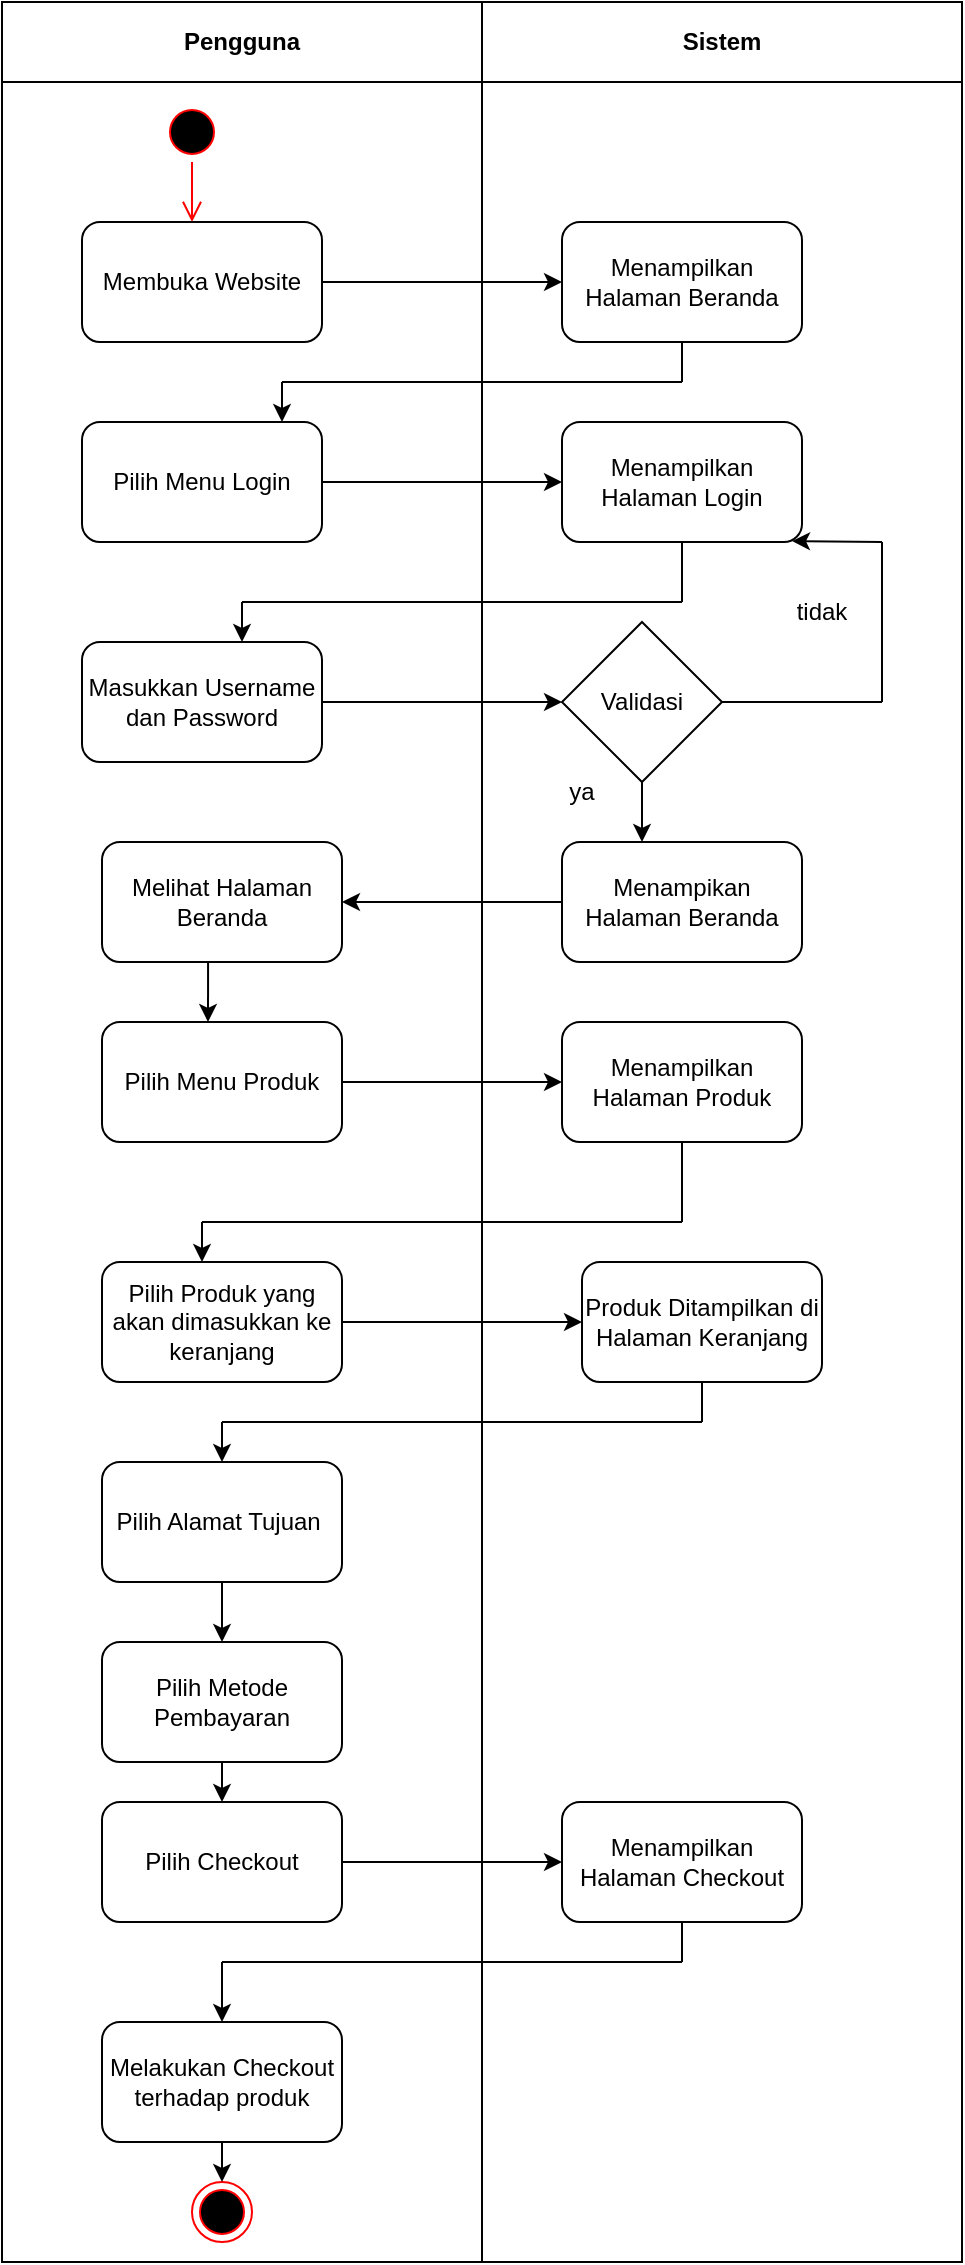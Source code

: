 <mxfile version="27.1.6">
  <diagram name="Page-1" id="hn7rGJjCdzYfXZ9ZLsk9">
    <mxGraphModel dx="2194" dy="1214" grid="1" gridSize="10" guides="1" tooltips="1" connect="1" arrows="1" fold="1" page="1" pageScale="1" pageWidth="850" pageHeight="1100" math="0" shadow="0">
      <root>
        <mxCell id="0" />
        <mxCell id="1" parent="0" />
        <mxCell id="IdkEX-wO0B-35H_ZXFYB-1" value="Pengguna" style="swimlane;whiteSpace=wrap;html=1;startSize=40;" vertex="1" parent="1">
          <mxGeometry x="120" y="80" width="240" height="1130" as="geometry" />
        </mxCell>
        <mxCell id="IdkEX-wO0B-35H_ZXFYB-3" value="" style="ellipse;html=1;shape=startState;fillColor=#000000;strokeColor=#ff0000;" vertex="1" parent="IdkEX-wO0B-35H_ZXFYB-1">
          <mxGeometry x="80" y="50" width="30" height="30" as="geometry" />
        </mxCell>
        <mxCell id="IdkEX-wO0B-35H_ZXFYB-4" value="" style="edgeStyle=orthogonalEdgeStyle;html=1;verticalAlign=bottom;endArrow=open;endSize=8;strokeColor=#ff0000;rounded=0;" edge="1" source="IdkEX-wO0B-35H_ZXFYB-3" parent="IdkEX-wO0B-35H_ZXFYB-1">
          <mxGeometry relative="1" as="geometry">
            <mxPoint x="95" y="110" as="targetPoint" />
          </mxGeometry>
        </mxCell>
        <mxCell id="IdkEX-wO0B-35H_ZXFYB-5" value="Membuka Website" style="rounded=1;whiteSpace=wrap;html=1;" vertex="1" parent="IdkEX-wO0B-35H_ZXFYB-1">
          <mxGeometry x="40" y="110" width="120" height="60" as="geometry" />
        </mxCell>
        <mxCell id="IdkEX-wO0B-35H_ZXFYB-12" value="Pilih Menu Login" style="rounded=1;whiteSpace=wrap;html=1;" vertex="1" parent="IdkEX-wO0B-35H_ZXFYB-1">
          <mxGeometry x="40" y="210" width="120" height="60" as="geometry" />
        </mxCell>
        <mxCell id="IdkEX-wO0B-35H_ZXFYB-19" value="Masukkan Username dan Password" style="rounded=1;whiteSpace=wrap;html=1;" vertex="1" parent="IdkEX-wO0B-35H_ZXFYB-1">
          <mxGeometry x="40" y="320" width="120" height="60" as="geometry" />
        </mxCell>
        <mxCell id="IdkEX-wO0B-35H_ZXFYB-36" value="Melihat Halaman Beranda" style="rounded=1;whiteSpace=wrap;html=1;" vertex="1" parent="IdkEX-wO0B-35H_ZXFYB-1">
          <mxGeometry x="50" y="420" width="120" height="60" as="geometry" />
        </mxCell>
        <mxCell id="IdkEX-wO0B-35H_ZXFYB-38" value="Pilih Menu Produk" style="rounded=1;whiteSpace=wrap;html=1;" vertex="1" parent="IdkEX-wO0B-35H_ZXFYB-1">
          <mxGeometry x="50" y="510" width="120" height="60" as="geometry" />
        </mxCell>
        <mxCell id="IdkEX-wO0B-35H_ZXFYB-37" value="" style="endArrow=classic;html=1;rounded=0;exitX=0.442;exitY=1;exitDx=0;exitDy=0;exitPerimeter=0;" edge="1" parent="IdkEX-wO0B-35H_ZXFYB-1" source="IdkEX-wO0B-35H_ZXFYB-36">
          <mxGeometry width="50" height="50" relative="1" as="geometry">
            <mxPoint x="280" y="550" as="sourcePoint" />
            <mxPoint x="103" y="510" as="targetPoint" />
          </mxGeometry>
        </mxCell>
        <mxCell id="IdkEX-wO0B-35H_ZXFYB-46" value="Pilih Produk yang akan dimasukkan ke keranjang" style="rounded=1;whiteSpace=wrap;html=1;" vertex="1" parent="IdkEX-wO0B-35H_ZXFYB-1">
          <mxGeometry x="50" y="630" width="120" height="60" as="geometry" />
        </mxCell>
        <mxCell id="IdkEX-wO0B-35H_ZXFYB-54" value="Pilih Alamat Tujuan&amp;nbsp;" style="rounded=1;whiteSpace=wrap;html=1;" vertex="1" parent="IdkEX-wO0B-35H_ZXFYB-1">
          <mxGeometry x="50" y="730" width="120" height="60" as="geometry" />
        </mxCell>
        <mxCell id="IdkEX-wO0B-35H_ZXFYB-56" value="Pilih Metode Pembayaran" style="rounded=1;whiteSpace=wrap;html=1;" vertex="1" parent="IdkEX-wO0B-35H_ZXFYB-1">
          <mxGeometry x="50" y="820" width="120" height="60" as="geometry" />
        </mxCell>
        <mxCell id="IdkEX-wO0B-35H_ZXFYB-61" value="Pilih Checkout" style="rounded=1;whiteSpace=wrap;html=1;" vertex="1" parent="IdkEX-wO0B-35H_ZXFYB-1">
          <mxGeometry x="50" y="900" width="120" height="60" as="geometry" />
        </mxCell>
        <mxCell id="IdkEX-wO0B-35H_ZXFYB-67" value="Melakukan Checkout terhadap produk" style="rounded=1;whiteSpace=wrap;html=1;" vertex="1" parent="IdkEX-wO0B-35H_ZXFYB-1">
          <mxGeometry x="50" y="1010" width="120" height="60" as="geometry" />
        </mxCell>
        <mxCell id="IdkEX-wO0B-35H_ZXFYB-69" value="" style="ellipse;html=1;shape=endState;fillColor=#000000;strokeColor=#ff0000;" vertex="1" parent="IdkEX-wO0B-35H_ZXFYB-1">
          <mxGeometry x="95" y="1090" width="30" height="30" as="geometry" />
        </mxCell>
        <mxCell id="IdkEX-wO0B-35H_ZXFYB-11" value="" style="endArrow=classic;html=1;rounded=0;" edge="1" parent="IdkEX-wO0B-35H_ZXFYB-1">
          <mxGeometry width="50" height="50" relative="1" as="geometry">
            <mxPoint x="140" y="190" as="sourcePoint" />
            <mxPoint x="140" y="210" as="targetPoint" />
          </mxGeometry>
        </mxCell>
        <mxCell id="IdkEX-wO0B-35H_ZXFYB-10" value="" style="endArrow=none;html=1;rounded=0;" edge="1" parent="IdkEX-wO0B-35H_ZXFYB-1">
          <mxGeometry width="50" height="50" relative="1" as="geometry">
            <mxPoint x="140" y="190" as="sourcePoint" />
            <mxPoint x="340" y="190" as="targetPoint" />
          </mxGeometry>
        </mxCell>
        <mxCell id="IdkEX-wO0B-35H_ZXFYB-79" value="" style="endArrow=classic;html=1;rounded=0;" edge="1" parent="IdkEX-wO0B-35H_ZXFYB-1">
          <mxGeometry width="50" height="50" relative="1" as="geometry">
            <mxPoint x="110" y="710" as="sourcePoint" />
            <mxPoint x="110" y="730" as="targetPoint" />
          </mxGeometry>
        </mxCell>
        <mxCell id="IdkEX-wO0B-35H_ZXFYB-2" value="Sistem" style="swimlane;whiteSpace=wrap;html=1;startSize=40;" vertex="1" parent="1">
          <mxGeometry x="360" y="80" width="240" height="1130" as="geometry" />
        </mxCell>
        <mxCell id="IdkEX-wO0B-35H_ZXFYB-7" value="Menampilkan Halaman Beranda" style="rounded=1;whiteSpace=wrap;html=1;" vertex="1" parent="IdkEX-wO0B-35H_ZXFYB-2">
          <mxGeometry x="40" y="110" width="120" height="60" as="geometry" />
        </mxCell>
        <mxCell id="IdkEX-wO0B-35H_ZXFYB-14" value="Menampilkan Halaman Login" style="rounded=1;whiteSpace=wrap;html=1;" vertex="1" parent="IdkEX-wO0B-35H_ZXFYB-2">
          <mxGeometry x="40" y="210" width="120" height="60" as="geometry" />
        </mxCell>
        <mxCell id="IdkEX-wO0B-35H_ZXFYB-22" value="Validasi" style="rhombus;whiteSpace=wrap;html=1;" vertex="1" parent="IdkEX-wO0B-35H_ZXFYB-2">
          <mxGeometry x="40" y="310" width="80" height="80" as="geometry" />
        </mxCell>
        <mxCell id="IdkEX-wO0B-35H_ZXFYB-33" value="ya" style="text;html=1;align=center;verticalAlign=middle;whiteSpace=wrap;rounded=0;" vertex="1" parent="IdkEX-wO0B-35H_ZXFYB-2">
          <mxGeometry x="20" y="380" width="60" height="30" as="geometry" />
        </mxCell>
        <mxCell id="IdkEX-wO0B-35H_ZXFYB-34" value="Menampikan Halaman Beranda" style="rounded=1;whiteSpace=wrap;html=1;" vertex="1" parent="IdkEX-wO0B-35H_ZXFYB-2">
          <mxGeometry x="40" y="420" width="120" height="60" as="geometry" />
        </mxCell>
        <mxCell id="IdkEX-wO0B-35H_ZXFYB-42" value="Menampilkan Halaman Produk" style="rounded=1;whiteSpace=wrap;html=1;" vertex="1" parent="IdkEX-wO0B-35H_ZXFYB-2">
          <mxGeometry x="40" y="510" width="120" height="60" as="geometry" />
        </mxCell>
        <mxCell id="IdkEX-wO0B-35H_ZXFYB-49" value="Produk Ditampilkan di Halaman Keranjang" style="rounded=1;whiteSpace=wrap;html=1;" vertex="1" parent="IdkEX-wO0B-35H_ZXFYB-2">
          <mxGeometry x="50" y="630" width="120" height="60" as="geometry" />
        </mxCell>
        <mxCell id="IdkEX-wO0B-35H_ZXFYB-63" value="Menampilkan Halaman Checkout" style="rounded=1;whiteSpace=wrap;html=1;" vertex="1" parent="IdkEX-wO0B-35H_ZXFYB-2">
          <mxGeometry x="40" y="900" width="120" height="60" as="geometry" />
        </mxCell>
        <mxCell id="IdkEX-wO0B-35H_ZXFYB-30" value="" style="endArrow=classic;html=1;rounded=0;" edge="1" parent="IdkEX-wO0B-35H_ZXFYB-2">
          <mxGeometry width="50" height="50" relative="1" as="geometry">
            <mxPoint x="200" y="270" as="sourcePoint" />
            <mxPoint x="155" y="269.52" as="targetPoint" />
          </mxGeometry>
        </mxCell>
        <mxCell id="IdkEX-wO0B-35H_ZXFYB-44" value="" style="endArrow=none;html=1;rounded=0;" edge="1" parent="IdkEX-wO0B-35H_ZXFYB-2">
          <mxGeometry width="50" height="50" relative="1" as="geometry">
            <mxPoint x="100" y="610" as="sourcePoint" />
            <mxPoint x="-140" y="610" as="targetPoint" />
          </mxGeometry>
        </mxCell>
        <mxCell id="IdkEX-wO0B-35H_ZXFYB-52" value="" style="endArrow=none;html=1;rounded=0;" edge="1" parent="IdkEX-wO0B-35H_ZXFYB-2">
          <mxGeometry width="50" height="50" relative="1" as="geometry">
            <mxPoint x="-130" y="710" as="sourcePoint" />
            <mxPoint x="110" y="710" as="targetPoint" />
          </mxGeometry>
        </mxCell>
        <mxCell id="IdkEX-wO0B-35H_ZXFYB-65" value="" style="endArrow=none;html=1;rounded=0;" edge="1" parent="IdkEX-wO0B-35H_ZXFYB-2">
          <mxGeometry width="50" height="50" relative="1" as="geometry">
            <mxPoint x="-130" y="980" as="sourcePoint" />
            <mxPoint x="100" y="980" as="targetPoint" />
          </mxGeometry>
        </mxCell>
        <mxCell id="IdkEX-wO0B-35H_ZXFYB-17" value="" style="endArrow=none;html=1;rounded=0;" edge="1" parent="IdkEX-wO0B-35H_ZXFYB-2">
          <mxGeometry width="50" height="50" relative="1" as="geometry">
            <mxPoint x="-120" y="300" as="sourcePoint" />
            <mxPoint x="100" y="300" as="targetPoint" />
          </mxGeometry>
        </mxCell>
        <mxCell id="IdkEX-wO0B-35H_ZXFYB-31" value="tidak" style="text;html=1;align=center;verticalAlign=middle;whiteSpace=wrap;rounded=0;" vertex="1" parent="IdkEX-wO0B-35H_ZXFYB-2">
          <mxGeometry x="140" y="290" width="60" height="30" as="geometry" />
        </mxCell>
        <mxCell id="IdkEX-wO0B-35H_ZXFYB-6" value="" style="endArrow=classic;html=1;rounded=0;exitX=1;exitY=0.5;exitDx=0;exitDy=0;" edge="1" parent="1" source="IdkEX-wO0B-35H_ZXFYB-5" target="IdkEX-wO0B-35H_ZXFYB-7">
          <mxGeometry width="50" height="50" relative="1" as="geometry">
            <mxPoint x="400" y="430" as="sourcePoint" />
            <mxPoint x="420" y="250" as="targetPoint" />
          </mxGeometry>
        </mxCell>
        <mxCell id="IdkEX-wO0B-35H_ZXFYB-9" value="" style="endArrow=none;html=1;rounded=0;entryX=0.5;entryY=1;entryDx=0;entryDy=0;" edge="1" parent="1" target="IdkEX-wO0B-35H_ZXFYB-7">
          <mxGeometry width="50" height="50" relative="1" as="geometry">
            <mxPoint x="460" y="270" as="sourcePoint" />
            <mxPoint x="450" y="380" as="targetPoint" />
          </mxGeometry>
        </mxCell>
        <mxCell id="IdkEX-wO0B-35H_ZXFYB-13" value="" style="endArrow=classic;html=1;rounded=0;exitX=1;exitY=0.5;exitDx=0;exitDy=0;entryX=0;entryY=0.5;entryDx=0;entryDy=0;" edge="1" parent="1" source="IdkEX-wO0B-35H_ZXFYB-12" target="IdkEX-wO0B-35H_ZXFYB-14">
          <mxGeometry width="50" height="50" relative="1" as="geometry">
            <mxPoint x="400" y="430" as="sourcePoint" />
            <mxPoint x="400" y="390" as="targetPoint" />
          </mxGeometry>
        </mxCell>
        <mxCell id="IdkEX-wO0B-35H_ZXFYB-21" value="" style="endArrow=classic;html=1;rounded=0;exitX=1;exitY=0.5;exitDx=0;exitDy=0;" edge="1" parent="1" source="IdkEX-wO0B-35H_ZXFYB-19">
          <mxGeometry width="50" height="50" relative="1" as="geometry">
            <mxPoint x="400" y="430" as="sourcePoint" />
            <mxPoint x="400" y="430" as="targetPoint" />
          </mxGeometry>
        </mxCell>
        <mxCell id="IdkEX-wO0B-35H_ZXFYB-25" value="" style="endArrow=none;html=1;rounded=0;exitX=1;exitY=0.5;exitDx=0;exitDy=0;" edge="1" parent="1" source="IdkEX-wO0B-35H_ZXFYB-22">
          <mxGeometry width="50" height="50" relative="1" as="geometry">
            <mxPoint x="400" y="430" as="sourcePoint" />
            <mxPoint x="560" y="430" as="targetPoint" />
          </mxGeometry>
        </mxCell>
        <mxCell id="IdkEX-wO0B-35H_ZXFYB-32" value="" style="endArrow=classic;html=1;rounded=0;exitX=0.5;exitY=1;exitDx=0;exitDy=0;" edge="1" parent="1" source="IdkEX-wO0B-35H_ZXFYB-22">
          <mxGeometry width="50" height="50" relative="1" as="geometry">
            <mxPoint x="400" y="430" as="sourcePoint" />
            <mxPoint x="440" y="500" as="targetPoint" />
          </mxGeometry>
        </mxCell>
        <mxCell id="IdkEX-wO0B-35H_ZXFYB-35" value="" style="endArrow=classic;html=1;rounded=0;exitX=0;exitY=0.5;exitDx=0;exitDy=0;entryX=1;entryY=0.5;entryDx=0;entryDy=0;" edge="1" parent="1" source="IdkEX-wO0B-35H_ZXFYB-34" target="IdkEX-wO0B-35H_ZXFYB-36">
          <mxGeometry width="50" height="50" relative="1" as="geometry">
            <mxPoint x="390" y="640" as="sourcePoint" />
            <mxPoint x="290" y="630" as="targetPoint" />
          </mxGeometry>
        </mxCell>
        <mxCell id="IdkEX-wO0B-35H_ZXFYB-41" value="" style="endArrow=classic;html=1;rounded=0;exitX=1;exitY=0.5;exitDx=0;exitDy=0;" edge="1" parent="1" source="IdkEX-wO0B-35H_ZXFYB-38">
          <mxGeometry width="50" height="50" relative="1" as="geometry">
            <mxPoint x="400" y="620" as="sourcePoint" />
            <mxPoint x="400" y="620" as="targetPoint" />
          </mxGeometry>
        </mxCell>
        <mxCell id="IdkEX-wO0B-35H_ZXFYB-43" value="" style="endArrow=none;html=1;rounded=0;exitX=0.5;exitY=1;exitDx=0;exitDy=0;" edge="1" parent="1" source="IdkEX-wO0B-35H_ZXFYB-42">
          <mxGeometry width="50" height="50" relative="1" as="geometry">
            <mxPoint x="400" y="620" as="sourcePoint" />
            <mxPoint x="460" y="690" as="targetPoint" />
          </mxGeometry>
        </mxCell>
        <mxCell id="IdkEX-wO0B-35H_ZXFYB-48" value="" style="endArrow=classic;html=1;rounded=0;exitX=1;exitY=0.5;exitDx=0;exitDy=0;entryX=0;entryY=0.5;entryDx=0;entryDy=0;entryPerimeter=0;" edge="1" parent="1" source="IdkEX-wO0B-35H_ZXFYB-46" target="IdkEX-wO0B-35H_ZXFYB-49">
          <mxGeometry width="50" height="50" relative="1" as="geometry">
            <mxPoint x="400" y="820" as="sourcePoint" />
            <mxPoint x="390" y="890" as="targetPoint" />
          </mxGeometry>
        </mxCell>
        <mxCell id="IdkEX-wO0B-35H_ZXFYB-51" value="" style="endArrow=none;html=1;rounded=0;entryX=0.5;entryY=1;entryDx=0;entryDy=0;" edge="1" parent="1" target="IdkEX-wO0B-35H_ZXFYB-49">
          <mxGeometry width="50" height="50" relative="1" as="geometry">
            <mxPoint x="470" y="790" as="sourcePoint" />
            <mxPoint x="450" y="770" as="targetPoint" />
          </mxGeometry>
        </mxCell>
        <mxCell id="IdkEX-wO0B-35H_ZXFYB-55" value="" style="endArrow=classic;html=1;rounded=0;exitX=0.5;exitY=1;exitDx=0;exitDy=0;" edge="1" parent="1" source="IdkEX-wO0B-35H_ZXFYB-54">
          <mxGeometry width="50" height="50" relative="1" as="geometry">
            <mxPoint x="400" y="920" as="sourcePoint" />
            <mxPoint x="230" y="900" as="targetPoint" />
          </mxGeometry>
        </mxCell>
        <mxCell id="IdkEX-wO0B-35H_ZXFYB-60" value="" style="endArrow=classic;html=1;rounded=0;exitX=0.5;exitY=1;exitDx=0;exitDy=0;" edge="1" parent="1" source="IdkEX-wO0B-35H_ZXFYB-56">
          <mxGeometry width="50" height="50" relative="1" as="geometry">
            <mxPoint x="400" y="1020" as="sourcePoint" />
            <mxPoint x="230" y="980" as="targetPoint" />
          </mxGeometry>
        </mxCell>
        <mxCell id="IdkEX-wO0B-35H_ZXFYB-62" value="" style="endArrow=classic;html=1;rounded=0;exitX=1;exitY=0.5;exitDx=0;exitDy=0;entryX=0;entryY=0.5;entryDx=0;entryDy=0;" edge="1" parent="1" source="IdkEX-wO0B-35H_ZXFYB-61" target="IdkEX-wO0B-35H_ZXFYB-63">
          <mxGeometry width="50" height="50" relative="1" as="geometry">
            <mxPoint x="400" y="1020" as="sourcePoint" />
            <mxPoint x="390" y="1230" as="targetPoint" />
          </mxGeometry>
        </mxCell>
        <mxCell id="IdkEX-wO0B-35H_ZXFYB-64" value="" style="endArrow=none;html=1;rounded=0;entryX=0.5;entryY=1;entryDx=0;entryDy=0;" edge="1" parent="1" target="IdkEX-wO0B-35H_ZXFYB-63">
          <mxGeometry width="50" height="50" relative="1" as="geometry">
            <mxPoint x="460" y="1060" as="sourcePoint" />
            <mxPoint x="450" y="1070" as="targetPoint" />
          </mxGeometry>
        </mxCell>
        <mxCell id="IdkEX-wO0B-35H_ZXFYB-68" value="" style="endArrow=classic;html=1;rounded=0;exitX=0.5;exitY=1;exitDx=0;exitDy=0;" edge="1" parent="1" source="IdkEX-wO0B-35H_ZXFYB-67">
          <mxGeometry width="50" height="50" relative="1" as="geometry">
            <mxPoint x="400" y="1300" as="sourcePoint" />
            <mxPoint x="230" y="1170" as="targetPoint" />
          </mxGeometry>
        </mxCell>
        <mxCell id="IdkEX-wO0B-35H_ZXFYB-71" value="" style="endArrow=none;html=1;rounded=0;entryX=0.5;entryY=1;entryDx=0;entryDy=0;" edge="1" parent="1" target="IdkEX-wO0B-35H_ZXFYB-14">
          <mxGeometry width="50" height="50" relative="1" as="geometry">
            <mxPoint x="460" y="380" as="sourcePoint" />
            <mxPoint x="450" y="270" as="targetPoint" />
          </mxGeometry>
        </mxCell>
        <mxCell id="IdkEX-wO0B-35H_ZXFYB-73" value="" style="endArrow=none;html=1;rounded=0;" edge="1" parent="1">
          <mxGeometry width="50" height="50" relative="1" as="geometry">
            <mxPoint x="560" y="430" as="sourcePoint" />
            <mxPoint x="560" y="350" as="targetPoint" />
          </mxGeometry>
        </mxCell>
        <mxCell id="IdkEX-wO0B-35H_ZXFYB-76" value="" style="endArrow=classic;html=1;rounded=0;" edge="1" parent="1">
          <mxGeometry width="50" height="50" relative="1" as="geometry">
            <mxPoint x="240" y="380" as="sourcePoint" />
            <mxPoint x="240" y="400" as="targetPoint" />
          </mxGeometry>
        </mxCell>
        <mxCell id="IdkEX-wO0B-35H_ZXFYB-78" value="" style="endArrow=classic;html=1;rounded=0;" edge="1" parent="1">
          <mxGeometry width="50" height="50" relative="1" as="geometry">
            <mxPoint x="220" y="690" as="sourcePoint" />
            <mxPoint x="220" y="710" as="targetPoint" />
          </mxGeometry>
        </mxCell>
        <mxCell id="IdkEX-wO0B-35H_ZXFYB-80" value="" style="endArrow=classic;html=1;rounded=0;" edge="1" parent="1">
          <mxGeometry width="50" height="50" relative="1" as="geometry">
            <mxPoint x="230" y="1060" as="sourcePoint" />
            <mxPoint x="230" y="1090" as="targetPoint" />
          </mxGeometry>
        </mxCell>
      </root>
    </mxGraphModel>
  </diagram>
</mxfile>
